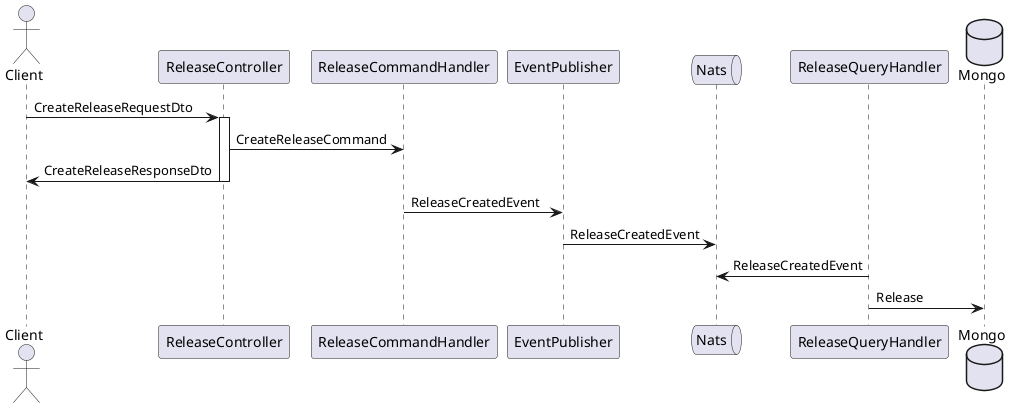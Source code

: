 @startuml

actor Client
participant ReleaseController
participant ReleaseCommandHandler
participant EventPublisher
queue Nats
participant ReleaseQueryHandler
database Mongo

Client -> ReleaseController: CreateReleaseRequestDto
activate ReleaseController
ReleaseController -> ReleaseCommandHandler : CreateReleaseCommand
Client <- ReleaseController : CreateReleaseResponseDto
deactivate ReleaseController

ReleaseCommandHandler -> EventPublisher : ReleaseCreatedEvent

EventPublisher -> Nats : ReleaseCreatedEvent

Nats <- ReleaseQueryHandler : ReleaseCreatedEvent
ReleaseQueryHandler -> Mongo : Release

@enduml
